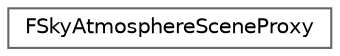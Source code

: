 digraph "Graphical Class Hierarchy"
{
 // INTERACTIVE_SVG=YES
 // LATEX_PDF_SIZE
  bgcolor="transparent";
  edge [fontname=Helvetica,fontsize=10,labelfontname=Helvetica,labelfontsize=10];
  node [fontname=Helvetica,fontsize=10,shape=box,height=0.2,width=0.4];
  rankdir="LR";
  Node0 [id="Node000000",label="FSkyAtmosphereSceneProxy",height=0.2,width=0.4,color="grey40", fillcolor="white", style="filled",URL="$d9/de7/classFSkyAtmosphereSceneProxy.html",tooltip="Represents a USkyAtmosphereComponent to the rendering thread."];
}
